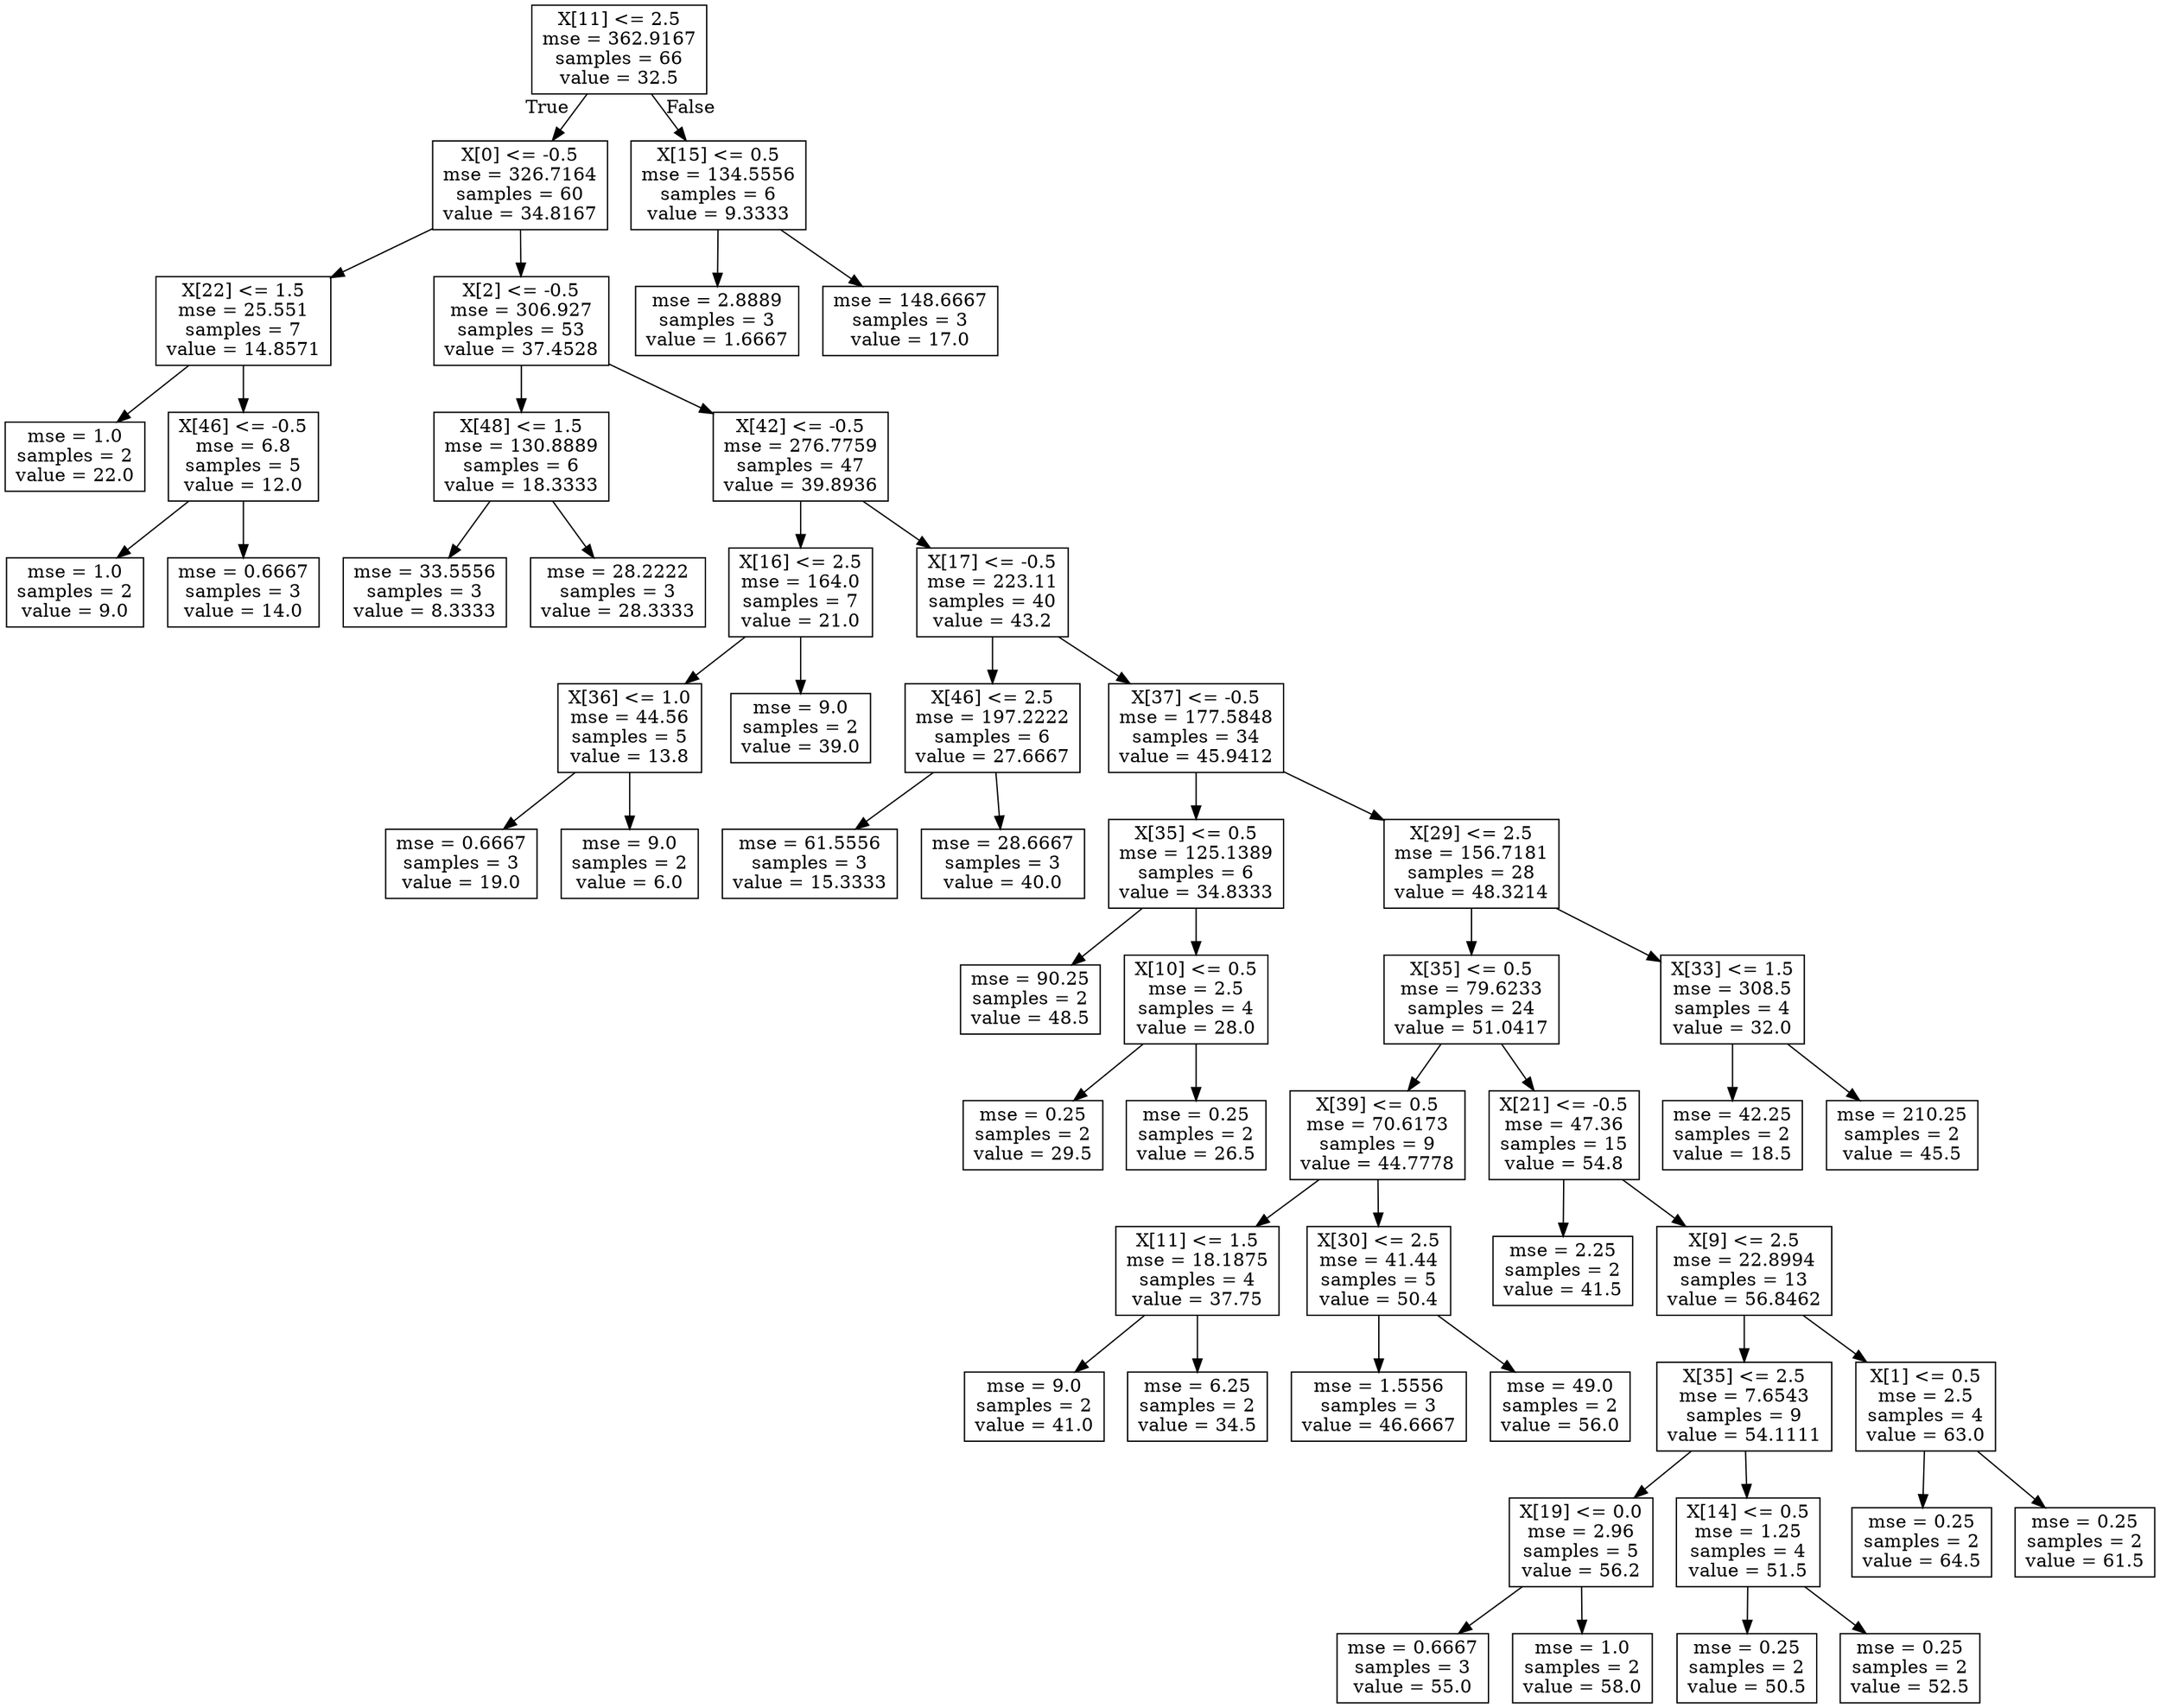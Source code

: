 digraph Tree {
node [shape=box] ;
0 [label="X[11] <= 2.5\nmse = 362.9167\nsamples = 66\nvalue = 32.5"] ;
1 [label="X[0] <= -0.5\nmse = 326.7164\nsamples = 60\nvalue = 34.8167"] ;
0 -> 1 [labeldistance=2.5, labelangle=45, headlabel="True"] ;
2 [label="X[22] <= 1.5\nmse = 25.551\nsamples = 7\nvalue = 14.8571"] ;
1 -> 2 ;
3 [label="mse = 1.0\nsamples = 2\nvalue = 22.0"] ;
2 -> 3 ;
4 [label="X[46] <= -0.5\nmse = 6.8\nsamples = 5\nvalue = 12.0"] ;
2 -> 4 ;
5 [label="mse = 1.0\nsamples = 2\nvalue = 9.0"] ;
4 -> 5 ;
6 [label="mse = 0.6667\nsamples = 3\nvalue = 14.0"] ;
4 -> 6 ;
7 [label="X[2] <= -0.5\nmse = 306.927\nsamples = 53\nvalue = 37.4528"] ;
1 -> 7 ;
8 [label="X[48] <= 1.5\nmse = 130.8889\nsamples = 6\nvalue = 18.3333"] ;
7 -> 8 ;
9 [label="mse = 33.5556\nsamples = 3\nvalue = 8.3333"] ;
8 -> 9 ;
10 [label="mse = 28.2222\nsamples = 3\nvalue = 28.3333"] ;
8 -> 10 ;
11 [label="X[42] <= -0.5\nmse = 276.7759\nsamples = 47\nvalue = 39.8936"] ;
7 -> 11 ;
12 [label="X[16] <= 2.5\nmse = 164.0\nsamples = 7\nvalue = 21.0"] ;
11 -> 12 ;
13 [label="X[36] <= 1.0\nmse = 44.56\nsamples = 5\nvalue = 13.8"] ;
12 -> 13 ;
14 [label="mse = 0.6667\nsamples = 3\nvalue = 19.0"] ;
13 -> 14 ;
15 [label="mse = 9.0\nsamples = 2\nvalue = 6.0"] ;
13 -> 15 ;
16 [label="mse = 9.0\nsamples = 2\nvalue = 39.0"] ;
12 -> 16 ;
17 [label="X[17] <= -0.5\nmse = 223.11\nsamples = 40\nvalue = 43.2"] ;
11 -> 17 ;
18 [label="X[46] <= 2.5\nmse = 197.2222\nsamples = 6\nvalue = 27.6667"] ;
17 -> 18 ;
19 [label="mse = 61.5556\nsamples = 3\nvalue = 15.3333"] ;
18 -> 19 ;
20 [label="mse = 28.6667\nsamples = 3\nvalue = 40.0"] ;
18 -> 20 ;
21 [label="X[37] <= -0.5\nmse = 177.5848\nsamples = 34\nvalue = 45.9412"] ;
17 -> 21 ;
22 [label="X[35] <= 0.5\nmse = 125.1389\nsamples = 6\nvalue = 34.8333"] ;
21 -> 22 ;
23 [label="mse = 90.25\nsamples = 2\nvalue = 48.5"] ;
22 -> 23 ;
24 [label="X[10] <= 0.5\nmse = 2.5\nsamples = 4\nvalue = 28.0"] ;
22 -> 24 ;
25 [label="mse = 0.25\nsamples = 2\nvalue = 29.5"] ;
24 -> 25 ;
26 [label="mse = 0.25\nsamples = 2\nvalue = 26.5"] ;
24 -> 26 ;
27 [label="X[29] <= 2.5\nmse = 156.7181\nsamples = 28\nvalue = 48.3214"] ;
21 -> 27 ;
28 [label="X[35] <= 0.5\nmse = 79.6233\nsamples = 24\nvalue = 51.0417"] ;
27 -> 28 ;
29 [label="X[39] <= 0.5\nmse = 70.6173\nsamples = 9\nvalue = 44.7778"] ;
28 -> 29 ;
30 [label="X[11] <= 1.5\nmse = 18.1875\nsamples = 4\nvalue = 37.75"] ;
29 -> 30 ;
31 [label="mse = 9.0\nsamples = 2\nvalue = 41.0"] ;
30 -> 31 ;
32 [label="mse = 6.25\nsamples = 2\nvalue = 34.5"] ;
30 -> 32 ;
33 [label="X[30] <= 2.5\nmse = 41.44\nsamples = 5\nvalue = 50.4"] ;
29 -> 33 ;
34 [label="mse = 1.5556\nsamples = 3\nvalue = 46.6667"] ;
33 -> 34 ;
35 [label="mse = 49.0\nsamples = 2\nvalue = 56.0"] ;
33 -> 35 ;
36 [label="X[21] <= -0.5\nmse = 47.36\nsamples = 15\nvalue = 54.8"] ;
28 -> 36 ;
37 [label="mse = 2.25\nsamples = 2\nvalue = 41.5"] ;
36 -> 37 ;
38 [label="X[9] <= 2.5\nmse = 22.8994\nsamples = 13\nvalue = 56.8462"] ;
36 -> 38 ;
39 [label="X[35] <= 2.5\nmse = 7.6543\nsamples = 9\nvalue = 54.1111"] ;
38 -> 39 ;
40 [label="X[19] <= 0.0\nmse = 2.96\nsamples = 5\nvalue = 56.2"] ;
39 -> 40 ;
41 [label="mse = 0.6667\nsamples = 3\nvalue = 55.0"] ;
40 -> 41 ;
42 [label="mse = 1.0\nsamples = 2\nvalue = 58.0"] ;
40 -> 42 ;
43 [label="X[14] <= 0.5\nmse = 1.25\nsamples = 4\nvalue = 51.5"] ;
39 -> 43 ;
44 [label="mse = 0.25\nsamples = 2\nvalue = 50.5"] ;
43 -> 44 ;
45 [label="mse = 0.25\nsamples = 2\nvalue = 52.5"] ;
43 -> 45 ;
46 [label="X[1] <= 0.5\nmse = 2.5\nsamples = 4\nvalue = 63.0"] ;
38 -> 46 ;
47 [label="mse = 0.25\nsamples = 2\nvalue = 64.5"] ;
46 -> 47 ;
48 [label="mse = 0.25\nsamples = 2\nvalue = 61.5"] ;
46 -> 48 ;
49 [label="X[33] <= 1.5\nmse = 308.5\nsamples = 4\nvalue = 32.0"] ;
27 -> 49 ;
50 [label="mse = 42.25\nsamples = 2\nvalue = 18.5"] ;
49 -> 50 ;
51 [label="mse = 210.25\nsamples = 2\nvalue = 45.5"] ;
49 -> 51 ;
52 [label="X[15] <= 0.5\nmse = 134.5556\nsamples = 6\nvalue = 9.3333"] ;
0 -> 52 [labeldistance=2.5, labelangle=-45, headlabel="False"] ;
53 [label="mse = 2.8889\nsamples = 3\nvalue = 1.6667"] ;
52 -> 53 ;
54 [label="mse = 148.6667\nsamples = 3\nvalue = 17.0"] ;
52 -> 54 ;
}